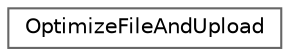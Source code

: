 digraph "Graphical Class Hierarchy"
{
 // LATEX_PDF_SIZE
  bgcolor="transparent";
  edge [fontname=Helvetica,fontsize=10,labelfontname=Helvetica,labelfontsize=10];
  node [fontname=Helvetica,fontsize=10,shape=box,height=0.2,width=0.4];
  rankdir="LR";
  Node0 [id="Node000000",label="OptimizeFileAndUpload",height=0.2,width=0.4,color="grey40", fillcolor="white", style="filled",URL="$class_app_1_1_actions_1_1_optimize_file_and_upload.html",tooltip=" "];
}
